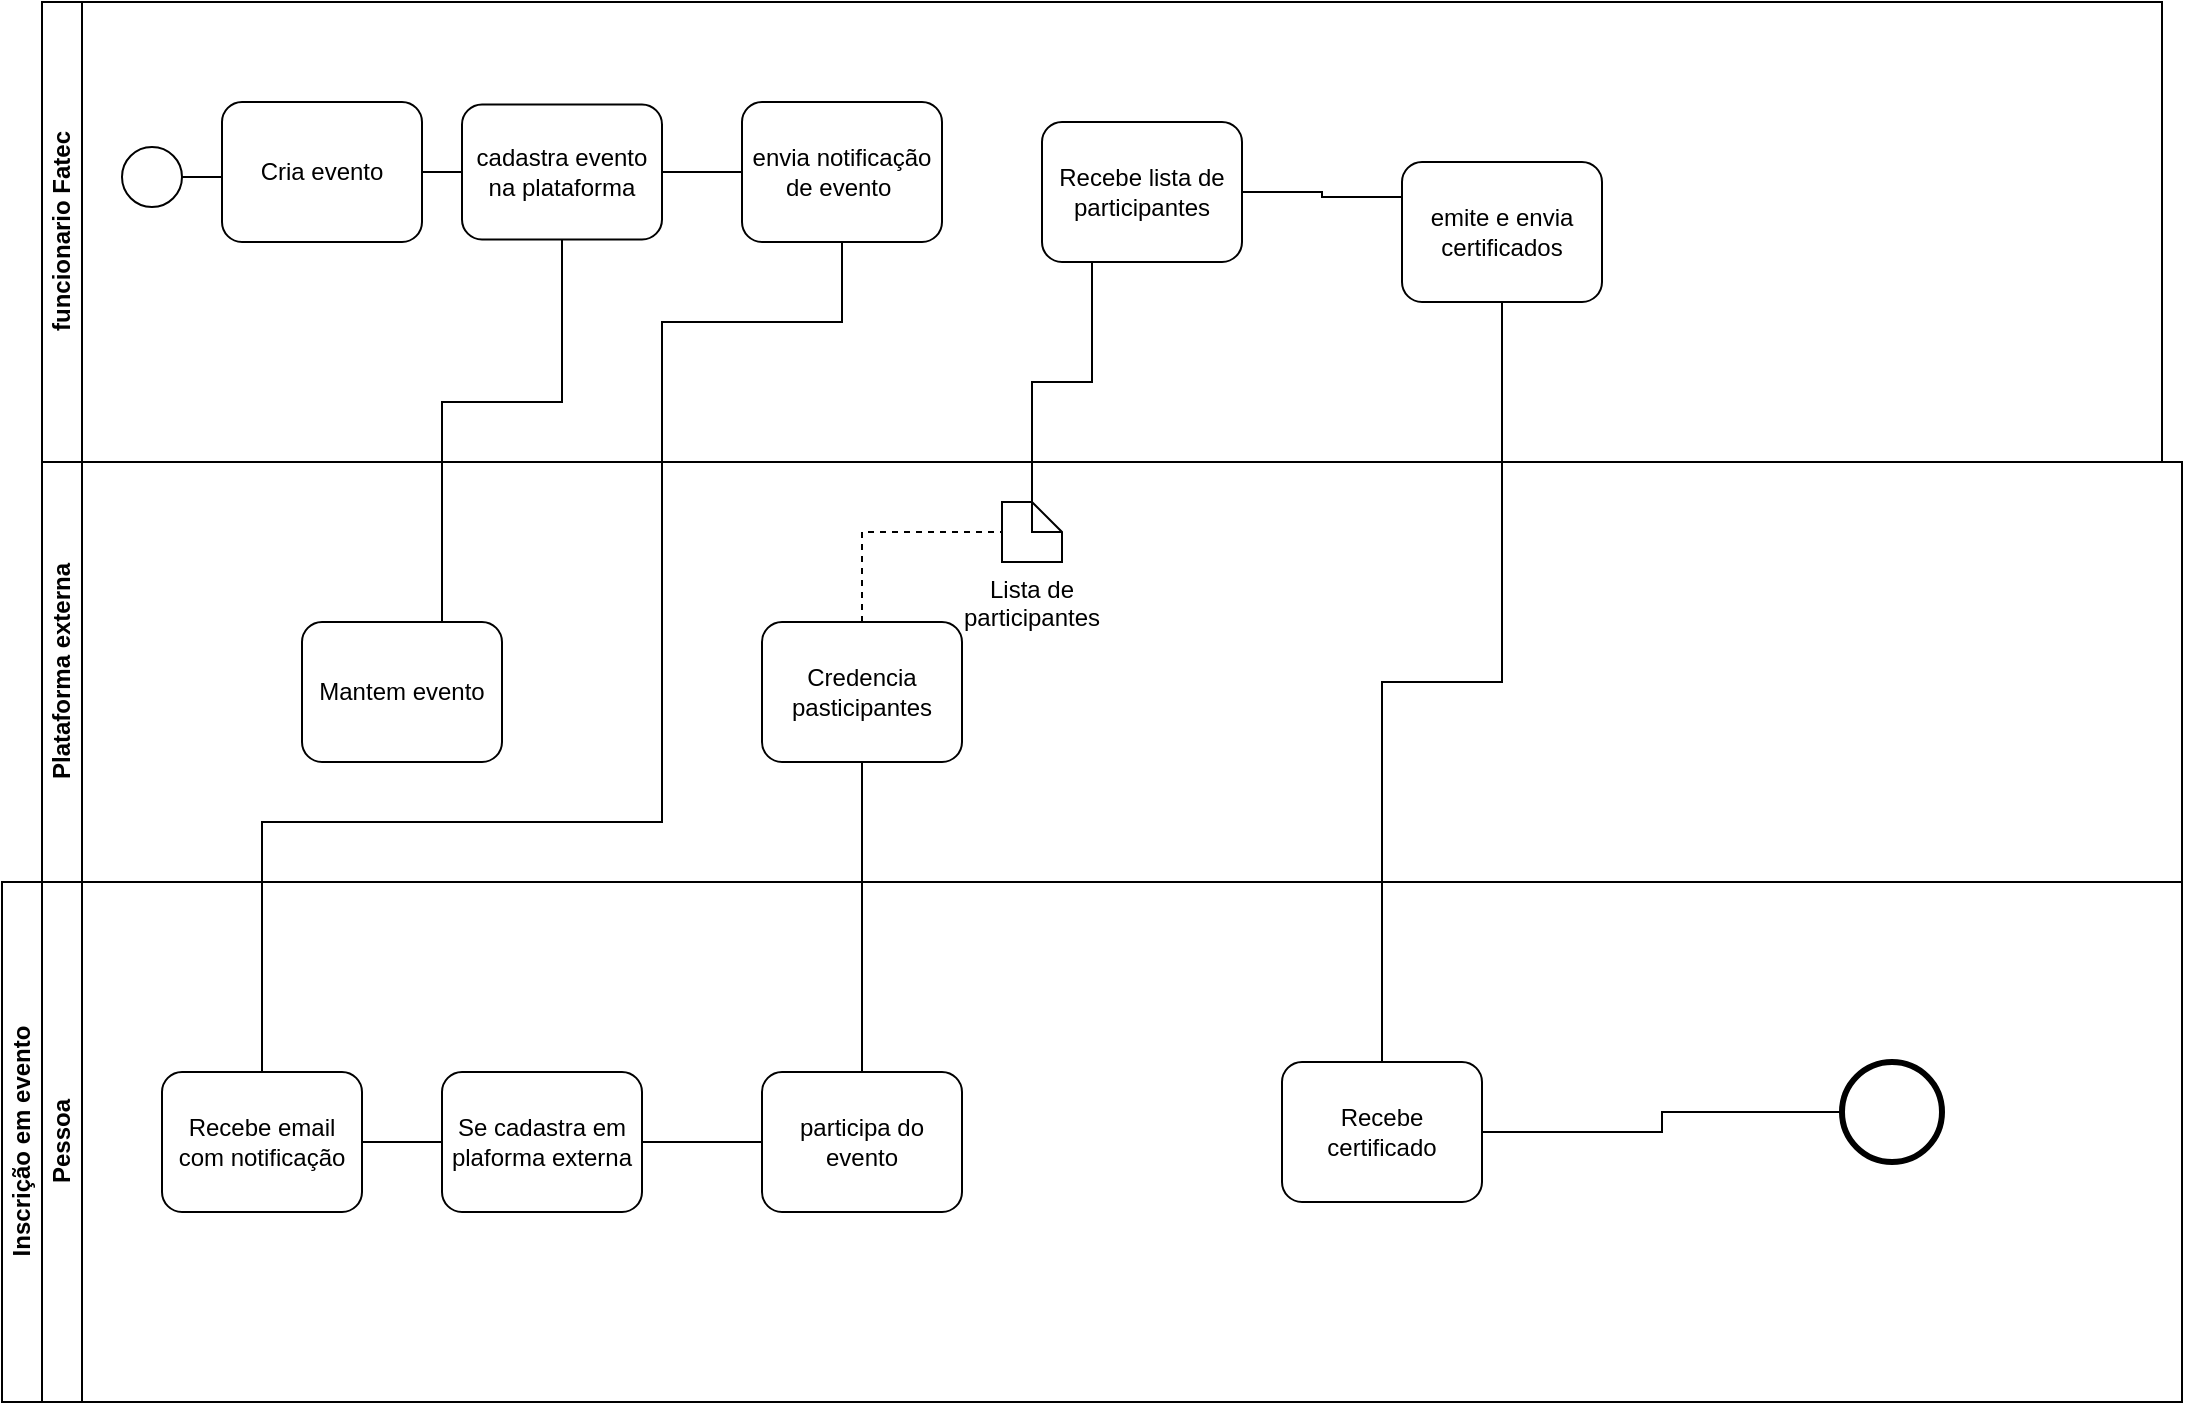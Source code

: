 <mxfile version="20.0.3" type="device" pages="2"><diagram id="CuyT253BMxhvAF-_Bsiq" name="Page-1"><mxGraphModel dx="1569" dy="1967" grid="1" gridSize="10" guides="1" tooltips="1" connect="1" arrows="1" fold="1" page="1" pageScale="1" pageWidth="827" pageHeight="1169" math="0" shadow="0"><root><mxCell id="0"/><mxCell id="1" parent="0"/><mxCell id="dRbGxw4e2GPS0kCNftKn-1" value="Inscrição em evento" style="swimlane;html=1;childLayout=stackLayout;resizeParent=1;resizeParentMax=0;horizontal=0;startSize=20;horizontalStack=0;" vertex="1" parent="1"><mxGeometry x="10" y="50" width="1090" height="260" as="geometry"/></mxCell><mxCell id="dRbGxw4e2GPS0kCNftKn-4" value="Pessoa" style="swimlane;html=1;startSize=20;horizontal=0;" vertex="1" parent="dRbGxw4e2GPS0kCNftKn-1"><mxGeometry x="20" width="1070" height="260" as="geometry"/></mxCell><mxCell id="dRbGxw4e2GPS0kCNftKn-22" style="edgeStyle=orthogonalEdgeStyle;rounded=0;orthogonalLoop=1;jettySize=auto;html=1;entryX=0;entryY=0.5;entryDx=0;entryDy=0;entryPerimeter=0;endArrow=none;endFill=0;" edge="1" parent="dRbGxw4e2GPS0kCNftKn-4" source="dRbGxw4e2GPS0kCNftKn-9" target="dRbGxw4e2GPS0kCNftKn-10"><mxGeometry relative="1" as="geometry"/></mxCell><mxCell id="dRbGxw4e2GPS0kCNftKn-9" value="Recebe email com notificação" style="points=[[0.25,0,0],[0.5,0,0],[0.75,0,0],[1,0.25,0],[1,0.5,0],[1,0.75,0],[0.75,1,0],[0.5,1,0],[0.25,1,0],[0,0.75,0],[0,0.5,0],[0,0.25,0]];shape=mxgraph.bpmn.task;whiteSpace=wrap;rectStyle=rounded;size=10;taskMarker=abstract;" vertex="1" parent="dRbGxw4e2GPS0kCNftKn-4"><mxGeometry x="60" y="95" width="100" height="70" as="geometry"/></mxCell><mxCell id="dRbGxw4e2GPS0kCNftKn-23" value="" style="edgeStyle=orthogonalEdgeStyle;rounded=0;orthogonalLoop=1;jettySize=auto;html=1;endArrow=none;endFill=0;" edge="1" parent="dRbGxw4e2GPS0kCNftKn-4" source="dRbGxw4e2GPS0kCNftKn-10" target="dRbGxw4e2GPS0kCNftKn-13"><mxGeometry relative="1" as="geometry"/></mxCell><mxCell id="dRbGxw4e2GPS0kCNftKn-10" value="Se cadastra em plaforma externa" style="points=[[0.25,0,0],[0.5,0,0],[0.75,0,0],[1,0.25,0],[1,0.5,0],[1,0.75,0],[0.75,1,0],[0.5,1,0],[0.25,1,0],[0,0.75,0],[0,0.5,0],[0,0.25,0]];shape=mxgraph.bpmn.task;whiteSpace=wrap;rectStyle=rounded;size=10;taskMarker=abstract;" vertex="1" parent="dRbGxw4e2GPS0kCNftKn-4"><mxGeometry x="200" y="95" width="100" height="70" as="geometry"/></mxCell><mxCell id="dRbGxw4e2GPS0kCNftKn-13" value="participa do evento" style="points=[[0.25,0,0],[0.5,0,0],[0.75,0,0],[1,0.25,0],[1,0.5,0],[1,0.75,0],[0.75,1,0],[0.5,1,0],[0.25,1,0],[0,0.75,0],[0,0.5,0],[0,0.25,0]];shape=mxgraph.bpmn.task;whiteSpace=wrap;rectStyle=rounded;size=10;taskMarker=abstract;" vertex="1" parent="dRbGxw4e2GPS0kCNftKn-4"><mxGeometry x="360" y="95" width="100" height="70" as="geometry"/></mxCell><mxCell id="dRbGxw4e2GPS0kCNftKn-34" style="edgeStyle=orthogonalEdgeStyle;rounded=0;orthogonalLoop=1;jettySize=auto;html=1;endArrow=none;endFill=0;" edge="1" parent="dRbGxw4e2GPS0kCNftKn-4" source="dRbGxw4e2GPS0kCNftKn-30" target="dRbGxw4e2GPS0kCNftKn-32"><mxGeometry relative="1" as="geometry"/></mxCell><mxCell id="dRbGxw4e2GPS0kCNftKn-30" value="Recebe certificado" style="points=[[0.25,0,0],[0.5,0,0],[0.75,0,0],[1,0.25,0],[1,0.5,0],[1,0.75,0],[0.75,1,0],[0.5,1,0],[0.25,1,0],[0,0.75,0],[0,0.5,0],[0,0.25,0]];shape=mxgraph.bpmn.task;whiteSpace=wrap;rectStyle=rounded;size=10;taskMarker=abstract;" vertex="1" parent="dRbGxw4e2GPS0kCNftKn-4"><mxGeometry x="620" y="90" width="100" height="70" as="geometry"/></mxCell><mxCell id="dRbGxw4e2GPS0kCNftKn-32" value="" style="points=[[0.145,0.145,0],[0.5,0,0],[0.855,0.145,0],[1,0.5,0],[0.855,0.855,0],[0.5,1,0],[0.145,0.855,0],[0,0.5,0]];shape=mxgraph.bpmn.event;html=1;verticalLabelPosition=bottom;labelBackgroundColor=#ffffff;verticalAlign=top;align=center;perimeter=ellipsePerimeter;outlineConnect=0;aspect=fixed;outline=end;symbol=terminate2;" vertex="1" parent="dRbGxw4e2GPS0kCNftKn-4"><mxGeometry x="900" y="90" width="50" height="50" as="geometry"/></mxCell><mxCell id="dRbGxw4e2GPS0kCNftKn-3" value="Plataforma externa" style="swimlane;html=1;startSize=20;horizontal=0;" vertex="1" parent="1"><mxGeometry x="30" y="-160" width="1070" height="210" as="geometry"/></mxCell><mxCell id="dRbGxw4e2GPS0kCNftKn-12" value="Mantem evento" style="points=[[0.25,0,0],[0.5,0,0],[0.75,0,0],[1,0.25,0],[1,0.5,0],[1,0.75,0],[0.75,1,0],[0.5,1,0],[0.25,1,0],[0,0.75,0],[0,0.5,0],[0,0.25,0]];shape=mxgraph.bpmn.task;whiteSpace=wrap;rectStyle=rounded;size=10;taskMarker=abstract;" vertex="1" parent="dRbGxw4e2GPS0kCNftKn-3"><mxGeometry x="130" y="80" width="100" height="70" as="geometry"/></mxCell><mxCell id="dRbGxw4e2GPS0kCNftKn-27" style="edgeStyle=orthogonalEdgeStyle;rounded=0;orthogonalLoop=1;jettySize=auto;html=1;entryX=0;entryY=0.5;entryDx=0;entryDy=0;entryPerimeter=0;endArrow=none;endFill=0;exitX=0.5;exitY=0;exitDx=0;exitDy=0;exitPerimeter=0;dashed=1;" edge="1" parent="dRbGxw4e2GPS0kCNftKn-3" source="dRbGxw4e2GPS0kCNftKn-14" target="dRbGxw4e2GPS0kCNftKn-26"><mxGeometry relative="1" as="geometry"/></mxCell><mxCell id="dRbGxw4e2GPS0kCNftKn-14" value="Credencia pasticipantes" style="points=[[0.25,0,0],[0.5,0,0],[0.75,0,0],[1,0.25,0],[1,0.5,0],[1,0.75,0],[0.75,1,0],[0.5,1,0],[0.25,1,0],[0,0.75,0],[0,0.5,0],[0,0.25,0]];shape=mxgraph.bpmn.task;whiteSpace=wrap;rectStyle=rounded;size=10;taskMarker=abstract;" vertex="1" parent="dRbGxw4e2GPS0kCNftKn-3"><mxGeometry x="360" y="80" width="100" height="70" as="geometry"/></mxCell><mxCell id="dRbGxw4e2GPS0kCNftKn-26" value="Lista de participantes" style="shape=mxgraph.bpmn.data;labelPosition=center;verticalLabelPosition=bottom;align=center;verticalAlign=top;whiteSpace=wrap;size=15;html=1;" vertex="1" parent="dRbGxw4e2GPS0kCNftKn-3"><mxGeometry x="480" y="20" width="30" height="30" as="geometry"/></mxCell><mxCell id="dRbGxw4e2GPS0kCNftKn-2" value="funcionario Fatec" style="swimlane;html=1;startSize=20;horizontal=0;" vertex="1" parent="1"><mxGeometry x="30" y="-390" width="1060" height="230" as="geometry"/></mxCell><mxCell id="dRbGxw4e2GPS0kCNftKn-39" style="edgeStyle=orthogonalEdgeStyle;rounded=0;orthogonalLoop=1;jettySize=auto;html=1;entryX=0;entryY=0.5;entryDx=0;entryDy=0;entryPerimeter=0;endArrow=none;endFill=0;" edge="1" parent="dRbGxw4e2GPS0kCNftKn-2" source="dRbGxw4e2GPS0kCNftKn-5" target="dRbGxw4e2GPS0kCNftKn-7"><mxGeometry relative="1" as="geometry"/></mxCell><mxCell id="dRbGxw4e2GPS0kCNftKn-5" value="" style="points=[[0.145,0.145,0],[0.5,0,0],[0.855,0.145,0],[1,0.5,0],[0.855,0.855,0],[0.5,1,0],[0.145,0.855,0],[0,0.5,0]];shape=mxgraph.bpmn.event;html=1;verticalLabelPosition=bottom;labelBackgroundColor=#ffffff;verticalAlign=top;align=center;perimeter=ellipsePerimeter;outlineConnect=0;aspect=fixed;outline=standard;symbol=general;" vertex="1" parent="dRbGxw4e2GPS0kCNftKn-2"><mxGeometry x="40" y="72.5" width="30" height="30" as="geometry"/></mxCell><mxCell id="dRbGxw4e2GPS0kCNftKn-19" style="edgeStyle=orthogonalEdgeStyle;rounded=0;orthogonalLoop=1;jettySize=auto;html=1;entryX=0;entryY=0.5;entryDx=0;entryDy=0;entryPerimeter=0;endArrow=none;endFill=0;" edge="1" parent="dRbGxw4e2GPS0kCNftKn-2" source="dRbGxw4e2GPS0kCNftKn-7" target="dRbGxw4e2GPS0kCNftKn-11"><mxGeometry relative="1" as="geometry"/></mxCell><mxCell id="dRbGxw4e2GPS0kCNftKn-7" value="Cria evento" style="points=[[0.25,0,0],[0.5,0,0],[0.75,0,0],[1,0.25,0],[1,0.5,0],[1,0.75,0],[0.75,1,0],[0.5,1,0],[0.25,1,0],[0,0.75,0],[0,0.5,0],[0,0.25,0]];shape=mxgraph.bpmn.task;whiteSpace=wrap;rectStyle=rounded;size=10;taskMarker=abstract;" vertex="1" parent="dRbGxw4e2GPS0kCNftKn-2"><mxGeometry x="90" y="50" width="100" height="70" as="geometry"/></mxCell><mxCell id="dRbGxw4e2GPS0kCNftKn-8" value="envia notificação de evento " style="points=[[0.25,0,0],[0.5,0,0],[0.75,0,0],[1,0.25,0],[1,0.5,0],[1,0.75,0],[0.75,1,0],[0.5,1,0],[0.25,1,0],[0,0.75,0],[0,0.5,0],[0,0.25,0]];shape=mxgraph.bpmn.task;whiteSpace=wrap;rectStyle=rounded;size=10;taskMarker=abstract;" vertex="1" parent="dRbGxw4e2GPS0kCNftKn-2"><mxGeometry x="350" y="50" width="100" height="70" as="geometry"/></mxCell><mxCell id="dRbGxw4e2GPS0kCNftKn-20" style="edgeStyle=orthogonalEdgeStyle;rounded=0;orthogonalLoop=1;jettySize=auto;html=1;entryX=0;entryY=0.5;entryDx=0;entryDy=0;entryPerimeter=0;endArrow=none;endFill=0;" edge="1" parent="dRbGxw4e2GPS0kCNftKn-2" source="dRbGxw4e2GPS0kCNftKn-11" target="dRbGxw4e2GPS0kCNftKn-8"><mxGeometry relative="1" as="geometry"/></mxCell><mxCell id="dRbGxw4e2GPS0kCNftKn-11" value="cadastra evento na plataforma" style="points=[[0.25,0,0],[0.5,0,0],[0.75,0,0],[1,0.25,0],[1,0.5,0],[1,0.75,0],[0.75,1,0],[0.5,1,0],[0.25,1,0],[0,0.75,0],[0,0.5,0],[0,0.25,0]];shape=mxgraph.bpmn.task;whiteSpace=wrap;rectStyle=rounded;size=10;taskMarker=abstract;" vertex="1" parent="dRbGxw4e2GPS0kCNftKn-2"><mxGeometry x="210" y="51.25" width="100" height="67.5" as="geometry"/></mxCell><mxCell id="dRbGxw4e2GPS0kCNftKn-36" style="edgeStyle=orthogonalEdgeStyle;rounded=0;orthogonalLoop=1;jettySize=auto;html=1;entryX=0;entryY=0.25;entryDx=0;entryDy=0;entryPerimeter=0;endArrow=none;endFill=0;" edge="1" parent="dRbGxw4e2GPS0kCNftKn-2" source="dRbGxw4e2GPS0kCNftKn-28" target="dRbGxw4e2GPS0kCNftKn-29"><mxGeometry relative="1" as="geometry"/></mxCell><mxCell id="dRbGxw4e2GPS0kCNftKn-28" value="Recebe lista de participantes" style="points=[[0.25,0,0],[0.5,0,0],[0.75,0,0],[1,0.25,0],[1,0.5,0],[1,0.75,0],[0.75,1,0],[0.5,1,0],[0.25,1,0],[0,0.75,0],[0,0.5,0],[0,0.25,0]];shape=mxgraph.bpmn.task;whiteSpace=wrap;rectStyle=rounded;size=10;taskMarker=abstract;" vertex="1" parent="dRbGxw4e2GPS0kCNftKn-2"><mxGeometry x="500" y="60" width="100" height="70" as="geometry"/></mxCell><mxCell id="dRbGxw4e2GPS0kCNftKn-29" value="emite e envia certificados" style="points=[[0.25,0,0],[0.5,0,0],[0.75,0,0],[1,0.25,0],[1,0.5,0],[1,0.75,0],[0.75,1,0],[0.5,1,0],[0.25,1,0],[0,0.75,0],[0,0.5,0],[0,0.25,0]];shape=mxgraph.bpmn.task;whiteSpace=wrap;rectStyle=rounded;size=10;taskMarker=abstract;" vertex="1" parent="dRbGxw4e2GPS0kCNftKn-2"><mxGeometry x="680" y="80" width="100" height="70" as="geometry"/></mxCell><mxCell id="dRbGxw4e2GPS0kCNftKn-21" style="edgeStyle=orthogonalEdgeStyle;rounded=0;orthogonalLoop=1;jettySize=auto;html=1;endArrow=none;endFill=0;" edge="1" parent="1" source="dRbGxw4e2GPS0kCNftKn-8" target="dRbGxw4e2GPS0kCNftKn-9"><mxGeometry relative="1" as="geometry"><Array as="points"><mxPoint x="430" y="-230"/><mxPoint x="340" y="-230"/><mxPoint x="340" y="20"/><mxPoint x="140" y="20"/></Array></mxGeometry></mxCell><mxCell id="dRbGxw4e2GPS0kCNftKn-24" style="edgeStyle=orthogonalEdgeStyle;rounded=0;orthogonalLoop=1;jettySize=auto;html=1;endArrow=none;endFill=0;entryX=0.75;entryY=0;entryDx=0;entryDy=0;entryPerimeter=0;" edge="1" parent="1" source="dRbGxw4e2GPS0kCNftKn-11" target="dRbGxw4e2GPS0kCNftKn-12"><mxGeometry relative="1" as="geometry"><mxPoint x="230" y="-100" as="targetPoint"/><Array as="points"><mxPoint x="290" y="-190"/><mxPoint x="230" y="-190"/><mxPoint x="230" y="-80"/></Array></mxGeometry></mxCell><mxCell id="dRbGxw4e2GPS0kCNftKn-25" style="edgeStyle=orthogonalEdgeStyle;rounded=0;orthogonalLoop=1;jettySize=auto;html=1;entryX=0.5;entryY=1;entryDx=0;entryDy=0;entryPerimeter=0;endArrow=none;endFill=0;" edge="1" parent="1" source="dRbGxw4e2GPS0kCNftKn-13" target="dRbGxw4e2GPS0kCNftKn-14"><mxGeometry relative="1" as="geometry"><Array as="points"><mxPoint x="440" y="-10"/><mxPoint x="450" y="-10"/></Array></mxGeometry></mxCell><mxCell id="dRbGxw4e2GPS0kCNftKn-33" style="edgeStyle=orthogonalEdgeStyle;rounded=0;orthogonalLoop=1;jettySize=auto;html=1;entryX=0.5;entryY=0;entryDx=0;entryDy=0;entryPerimeter=0;endArrow=none;endFill=0;" edge="1" parent="1" source="dRbGxw4e2GPS0kCNftKn-29" target="dRbGxw4e2GPS0kCNftKn-30"><mxGeometry relative="1" as="geometry"/></mxCell><mxCell id="dRbGxw4e2GPS0kCNftKn-35" style="edgeStyle=orthogonalEdgeStyle;rounded=0;orthogonalLoop=1;jettySize=auto;html=1;entryX=0.25;entryY=1;entryDx=0;entryDy=0;entryPerimeter=0;endArrow=none;endFill=0;" edge="1" parent="1" source="dRbGxw4e2GPS0kCNftKn-26" target="dRbGxw4e2GPS0kCNftKn-28"><mxGeometry relative="1" as="geometry"/></mxCell></root></mxGraphModel></diagram><diagram id="B9BtKv48_eEhHe8M7NP5" name="Page-1"><mxGraphModel><root><mxCell id="0"/><mxCell id="1" parent="0"/></root></mxGraphModel></diagram></mxfile>